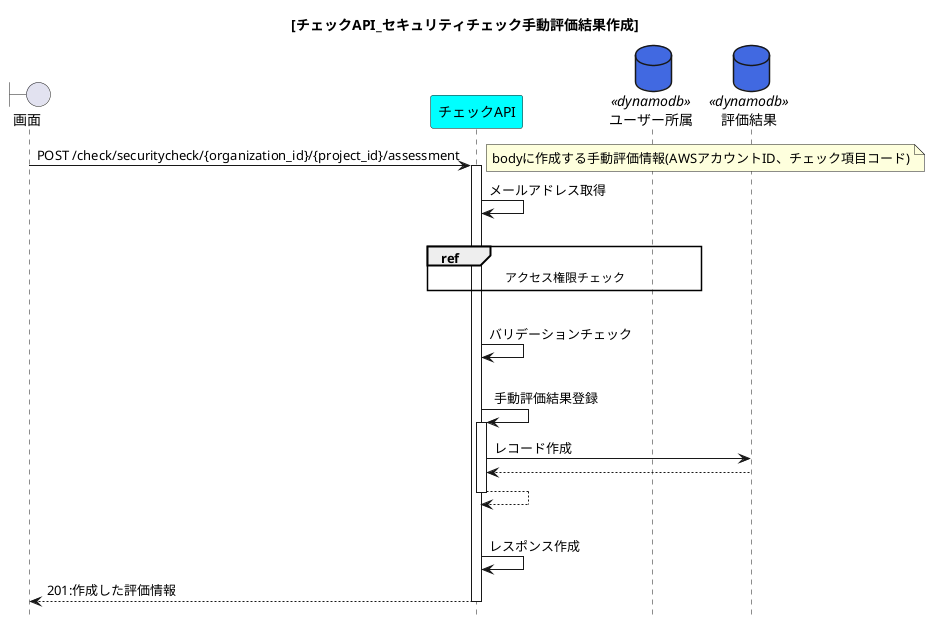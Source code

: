 @startuml{API_チェック_セキュリティチェック手動評価結果作成.png}
title [チェックAPI_セキュリティチェック手動評価結果作成]
hide footbox

boundary 画面 as view
participant チェックAPI as api_check #cyan
database ユーザー所属 as table_affiliation <<dynamodb>> #royalblue
database 評価結果 as table_assessmentitems <<dynamodb>> #royalblue

view -> api_check :POST /check/securitycheck/{organization_id}/{project_id}/assessment
note right :bodyに作成する手動評価情報(AWSアカウントID、チェック項目コード)
activate api_check
    api_check -> api_check :メールアドレス取得
    |||
    ref over api_check, table_affiliation :アクセス権限チェック
    |||
    api_check -> api_check :バリデーションチェック
    |||
    api_check -> api_check :手動評価結果登録
    activate api_check
        api_check -> table_assessmentitems: レコード作成
        table_assessmentitems --> api_check
        api_check --> api_check
    deactivate api_check
    |||
    api_check -> api_check :レスポンス作成
    api_check --> view :201:作成した評価情報
deactivate api_check

@enduml
